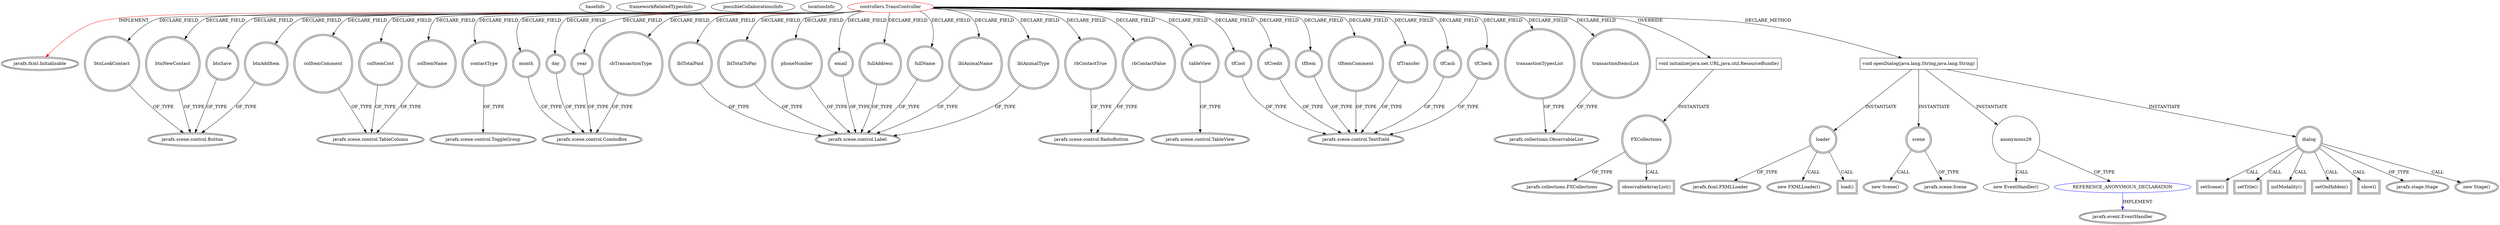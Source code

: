 digraph {
baseInfo[graphId=3572,category="extension_graph",isAnonymous=false,possibleRelation=true]
frameworkRelatedTypesInfo[0="javafx.fxml.Initializable"]
possibleCollaborationsInfo[0="3572~CLIENT_METHOD_DECLARATION-INSTANTIATION-~javafx.fxml.Initializable ~javafx.event.EventHandler ~false~true"]
locationInfo[projectName="matanghuy-SPCA",filePath="/matanghuy-SPCA/SPCA-master/SPCA/src/controllers/TransController.java",contextSignature="TransController",graphId="3572"]
0[label="controllers.TransController",vertexType="ROOT_CLIENT_CLASS_DECLARATION",isFrameworkType=false,color=red]
1[label="javafx.fxml.Initializable",vertexType="FRAMEWORK_INTERFACE_TYPE",isFrameworkType=true,peripheries=2]
2[label="btnAddItem",vertexType="FIELD_DECLARATION",isFrameworkType=true,peripheries=2,shape=circle]
3[label="javafx.scene.control.Button",vertexType="FRAMEWORK_CLASS_TYPE",isFrameworkType=true,peripheries=2]
4[label="btnLookContact",vertexType="FIELD_DECLARATION",isFrameworkType=true,peripheries=2,shape=circle]
6[label="btnNewContact",vertexType="FIELD_DECLARATION",isFrameworkType=true,peripheries=2,shape=circle]
8[label="btnSave",vertexType="FIELD_DECLARATION",isFrameworkType=true,peripheries=2,shape=circle]
10[label="cbTransactionType",vertexType="FIELD_DECLARATION",isFrameworkType=true,peripheries=2,shape=circle]
11[label="javafx.scene.control.ComboBox",vertexType="FRAMEWORK_CLASS_TYPE",isFrameworkType=true,peripheries=2]
12[label="colItemComment",vertexType="FIELD_DECLARATION",isFrameworkType=true,peripheries=2,shape=circle]
13[label="javafx.scene.control.TableColumn",vertexType="FRAMEWORK_CLASS_TYPE",isFrameworkType=true,peripheries=2]
14[label="colItemCost",vertexType="FIELD_DECLARATION",isFrameworkType=true,peripheries=2,shape=circle]
16[label="colItemName",vertexType="FIELD_DECLARATION",isFrameworkType=true,peripheries=2,shape=circle]
18[label="contactType",vertexType="FIELD_DECLARATION",isFrameworkType=true,peripheries=2,shape=circle]
19[label="javafx.scene.control.ToggleGroup",vertexType="FRAMEWORK_CLASS_TYPE",isFrameworkType=true,peripheries=2]
20[label="day",vertexType="FIELD_DECLARATION",isFrameworkType=true,peripheries=2,shape=circle]
22[label="email",vertexType="FIELD_DECLARATION",isFrameworkType=true,peripheries=2,shape=circle]
23[label="javafx.scene.control.Label",vertexType="FRAMEWORK_CLASS_TYPE",isFrameworkType=true,peripheries=2]
24[label="fullAddress",vertexType="FIELD_DECLARATION",isFrameworkType=true,peripheries=2,shape=circle]
26[label="fullName",vertexType="FIELD_DECLARATION",isFrameworkType=true,peripheries=2,shape=circle]
28[label="lblAnimalName",vertexType="FIELD_DECLARATION",isFrameworkType=true,peripheries=2,shape=circle]
30[label="lblAnimalType",vertexType="FIELD_DECLARATION",isFrameworkType=true,peripheries=2,shape=circle]
32[label="lblTotalPaid",vertexType="FIELD_DECLARATION",isFrameworkType=true,peripheries=2,shape=circle]
34[label="lblTotalToPay",vertexType="FIELD_DECLARATION",isFrameworkType=true,peripheries=2,shape=circle]
36[label="month",vertexType="FIELD_DECLARATION",isFrameworkType=true,peripheries=2,shape=circle]
38[label="phoneNumber",vertexType="FIELD_DECLARATION",isFrameworkType=true,peripheries=2,shape=circle]
40[label="rbContactFalse",vertexType="FIELD_DECLARATION",isFrameworkType=true,peripheries=2,shape=circle]
41[label="javafx.scene.control.RadioButton",vertexType="FRAMEWORK_CLASS_TYPE",isFrameworkType=true,peripheries=2]
42[label="rbContactTrue",vertexType="FIELD_DECLARATION",isFrameworkType=true,peripheries=2,shape=circle]
44[label="tableView",vertexType="FIELD_DECLARATION",isFrameworkType=true,peripheries=2,shape=circle]
45[label="javafx.scene.control.TableView",vertexType="FRAMEWORK_CLASS_TYPE",isFrameworkType=true,peripheries=2]
46[label="tfCash",vertexType="FIELD_DECLARATION",isFrameworkType=true,peripheries=2,shape=circle]
47[label="javafx.scene.control.TextField",vertexType="FRAMEWORK_CLASS_TYPE",isFrameworkType=true,peripheries=2]
48[label="tfCheck",vertexType="FIELD_DECLARATION",isFrameworkType=true,peripheries=2,shape=circle]
50[label="tfCost",vertexType="FIELD_DECLARATION",isFrameworkType=true,peripheries=2,shape=circle]
52[label="tfCredit",vertexType="FIELD_DECLARATION",isFrameworkType=true,peripheries=2,shape=circle]
54[label="tfItem",vertexType="FIELD_DECLARATION",isFrameworkType=true,peripheries=2,shape=circle]
56[label="tfItemComment",vertexType="FIELD_DECLARATION",isFrameworkType=true,peripheries=2,shape=circle]
58[label="tfTransfer",vertexType="FIELD_DECLARATION",isFrameworkType=true,peripheries=2,shape=circle]
60[label="transactionItemsList",vertexType="FIELD_DECLARATION",isFrameworkType=true,peripheries=2,shape=circle]
61[label="javafx.collections.ObservableList",vertexType="FRAMEWORK_INTERFACE_TYPE",isFrameworkType=true,peripheries=2]
62[label="transactionTypesList",vertexType="FIELD_DECLARATION",isFrameworkType=true,peripheries=2,shape=circle]
64[label="year",vertexType="FIELD_DECLARATION",isFrameworkType=true,peripheries=2,shape=circle]
66[label="void initialize(java.net.URL,java.util.ResourceBundle)",vertexType="OVERRIDING_METHOD_DECLARATION",isFrameworkType=false,shape=box]
67[label="FXCollections",vertexType="VARIABLE_EXPRESION",isFrameworkType=true,peripheries=2,shape=circle]
69[label="javafx.collections.FXCollections",vertexType="FRAMEWORK_CLASS_TYPE",isFrameworkType=true,peripheries=2]
68[label="observableArrayList()",vertexType="INSIDE_CALL",isFrameworkType=true,peripheries=2,shape=box]
130[label="void openDialog(java.lang.String,java.lang.String)",vertexType="CLIENT_METHOD_DECLARATION",isFrameworkType=false,shape=box]
132[label="dialog",vertexType="VARIABLE_EXPRESION",isFrameworkType=true,peripheries=2,shape=circle]
133[label="javafx.stage.Stage",vertexType="FRAMEWORK_CLASS_TYPE",isFrameworkType=true,peripheries=2]
131[label="new Stage()",vertexType="CONSTRUCTOR_CALL",isFrameworkType=true,peripheries=2]
135[label="loader",vertexType="VARIABLE_EXPRESION",isFrameworkType=true,peripheries=2,shape=circle]
136[label="javafx.fxml.FXMLLoader",vertexType="FRAMEWORK_CLASS_TYPE",isFrameworkType=true,peripheries=2]
134[label="new FXMLLoader()",vertexType="CONSTRUCTOR_CALL",isFrameworkType=true,peripheries=2]
138[label="load()",vertexType="INSIDE_CALL",isFrameworkType=true,peripheries=2,shape=box]
140[label="scene",vertexType="VARIABLE_EXPRESION",isFrameworkType=true,peripheries=2,shape=circle]
141[label="javafx.scene.Scene",vertexType="FRAMEWORK_CLASS_TYPE",isFrameworkType=true,peripheries=2]
139[label="new Scene()",vertexType="CONSTRUCTOR_CALL",isFrameworkType=true,peripheries=2]
143[label="setScene()",vertexType="INSIDE_CALL",isFrameworkType=true,peripheries=2,shape=box]
145[label="setTitle()",vertexType="INSIDE_CALL",isFrameworkType=true,peripheries=2,shape=box]
147[label="initModality()",vertexType="INSIDE_CALL",isFrameworkType=true,peripheries=2,shape=box]
149[label="setOnHidden()",vertexType="INSIDE_CALL",isFrameworkType=true,peripheries=2,shape=box]
151[label="anonymous29",vertexType="VARIABLE_EXPRESION",isFrameworkType=false,shape=circle]
152[label="REFERENCE_ANONYMOUS_DECLARATION",vertexType="REFERENCE_ANONYMOUS_DECLARATION",isFrameworkType=false,color=blue]
153[label="javafx.event.EventHandler",vertexType="FRAMEWORK_INTERFACE_TYPE",isFrameworkType=true,peripheries=2]
150[label="new EventHandler()",vertexType="CONSTRUCTOR_CALL",isFrameworkType=false]
155[label="show()",vertexType="INSIDE_CALL",isFrameworkType=true,peripheries=2,shape=box]
0->1[label="IMPLEMENT",color=red]
0->2[label="DECLARE_FIELD"]
2->3[label="OF_TYPE"]
0->4[label="DECLARE_FIELD"]
4->3[label="OF_TYPE"]
0->6[label="DECLARE_FIELD"]
6->3[label="OF_TYPE"]
0->8[label="DECLARE_FIELD"]
8->3[label="OF_TYPE"]
0->10[label="DECLARE_FIELD"]
10->11[label="OF_TYPE"]
0->12[label="DECLARE_FIELD"]
12->13[label="OF_TYPE"]
0->14[label="DECLARE_FIELD"]
14->13[label="OF_TYPE"]
0->16[label="DECLARE_FIELD"]
16->13[label="OF_TYPE"]
0->18[label="DECLARE_FIELD"]
18->19[label="OF_TYPE"]
0->20[label="DECLARE_FIELD"]
20->11[label="OF_TYPE"]
0->22[label="DECLARE_FIELD"]
22->23[label="OF_TYPE"]
0->24[label="DECLARE_FIELD"]
24->23[label="OF_TYPE"]
0->26[label="DECLARE_FIELD"]
26->23[label="OF_TYPE"]
0->28[label="DECLARE_FIELD"]
28->23[label="OF_TYPE"]
0->30[label="DECLARE_FIELD"]
30->23[label="OF_TYPE"]
0->32[label="DECLARE_FIELD"]
32->23[label="OF_TYPE"]
0->34[label="DECLARE_FIELD"]
34->23[label="OF_TYPE"]
0->36[label="DECLARE_FIELD"]
36->11[label="OF_TYPE"]
0->38[label="DECLARE_FIELD"]
38->23[label="OF_TYPE"]
0->40[label="DECLARE_FIELD"]
40->41[label="OF_TYPE"]
0->42[label="DECLARE_FIELD"]
42->41[label="OF_TYPE"]
0->44[label="DECLARE_FIELD"]
44->45[label="OF_TYPE"]
0->46[label="DECLARE_FIELD"]
46->47[label="OF_TYPE"]
0->48[label="DECLARE_FIELD"]
48->47[label="OF_TYPE"]
0->50[label="DECLARE_FIELD"]
50->47[label="OF_TYPE"]
0->52[label="DECLARE_FIELD"]
52->47[label="OF_TYPE"]
0->54[label="DECLARE_FIELD"]
54->47[label="OF_TYPE"]
0->56[label="DECLARE_FIELD"]
56->47[label="OF_TYPE"]
0->58[label="DECLARE_FIELD"]
58->47[label="OF_TYPE"]
0->60[label="DECLARE_FIELD"]
60->61[label="OF_TYPE"]
0->62[label="DECLARE_FIELD"]
62->61[label="OF_TYPE"]
0->64[label="DECLARE_FIELD"]
64->11[label="OF_TYPE"]
0->66[label="OVERRIDE"]
66->67[label="INSTANTIATE"]
67->69[label="OF_TYPE"]
67->68[label="CALL"]
0->130[label="DECLARE_METHOD"]
130->132[label="INSTANTIATE"]
132->133[label="OF_TYPE"]
132->131[label="CALL"]
130->135[label="INSTANTIATE"]
135->136[label="OF_TYPE"]
135->134[label="CALL"]
135->138[label="CALL"]
130->140[label="INSTANTIATE"]
140->141[label="OF_TYPE"]
140->139[label="CALL"]
132->143[label="CALL"]
132->145[label="CALL"]
132->147[label="CALL"]
132->149[label="CALL"]
130->151[label="INSTANTIATE"]
152->153[label="IMPLEMENT",color=blue]
151->152[label="OF_TYPE"]
151->150[label="CALL"]
132->155[label="CALL"]
}
